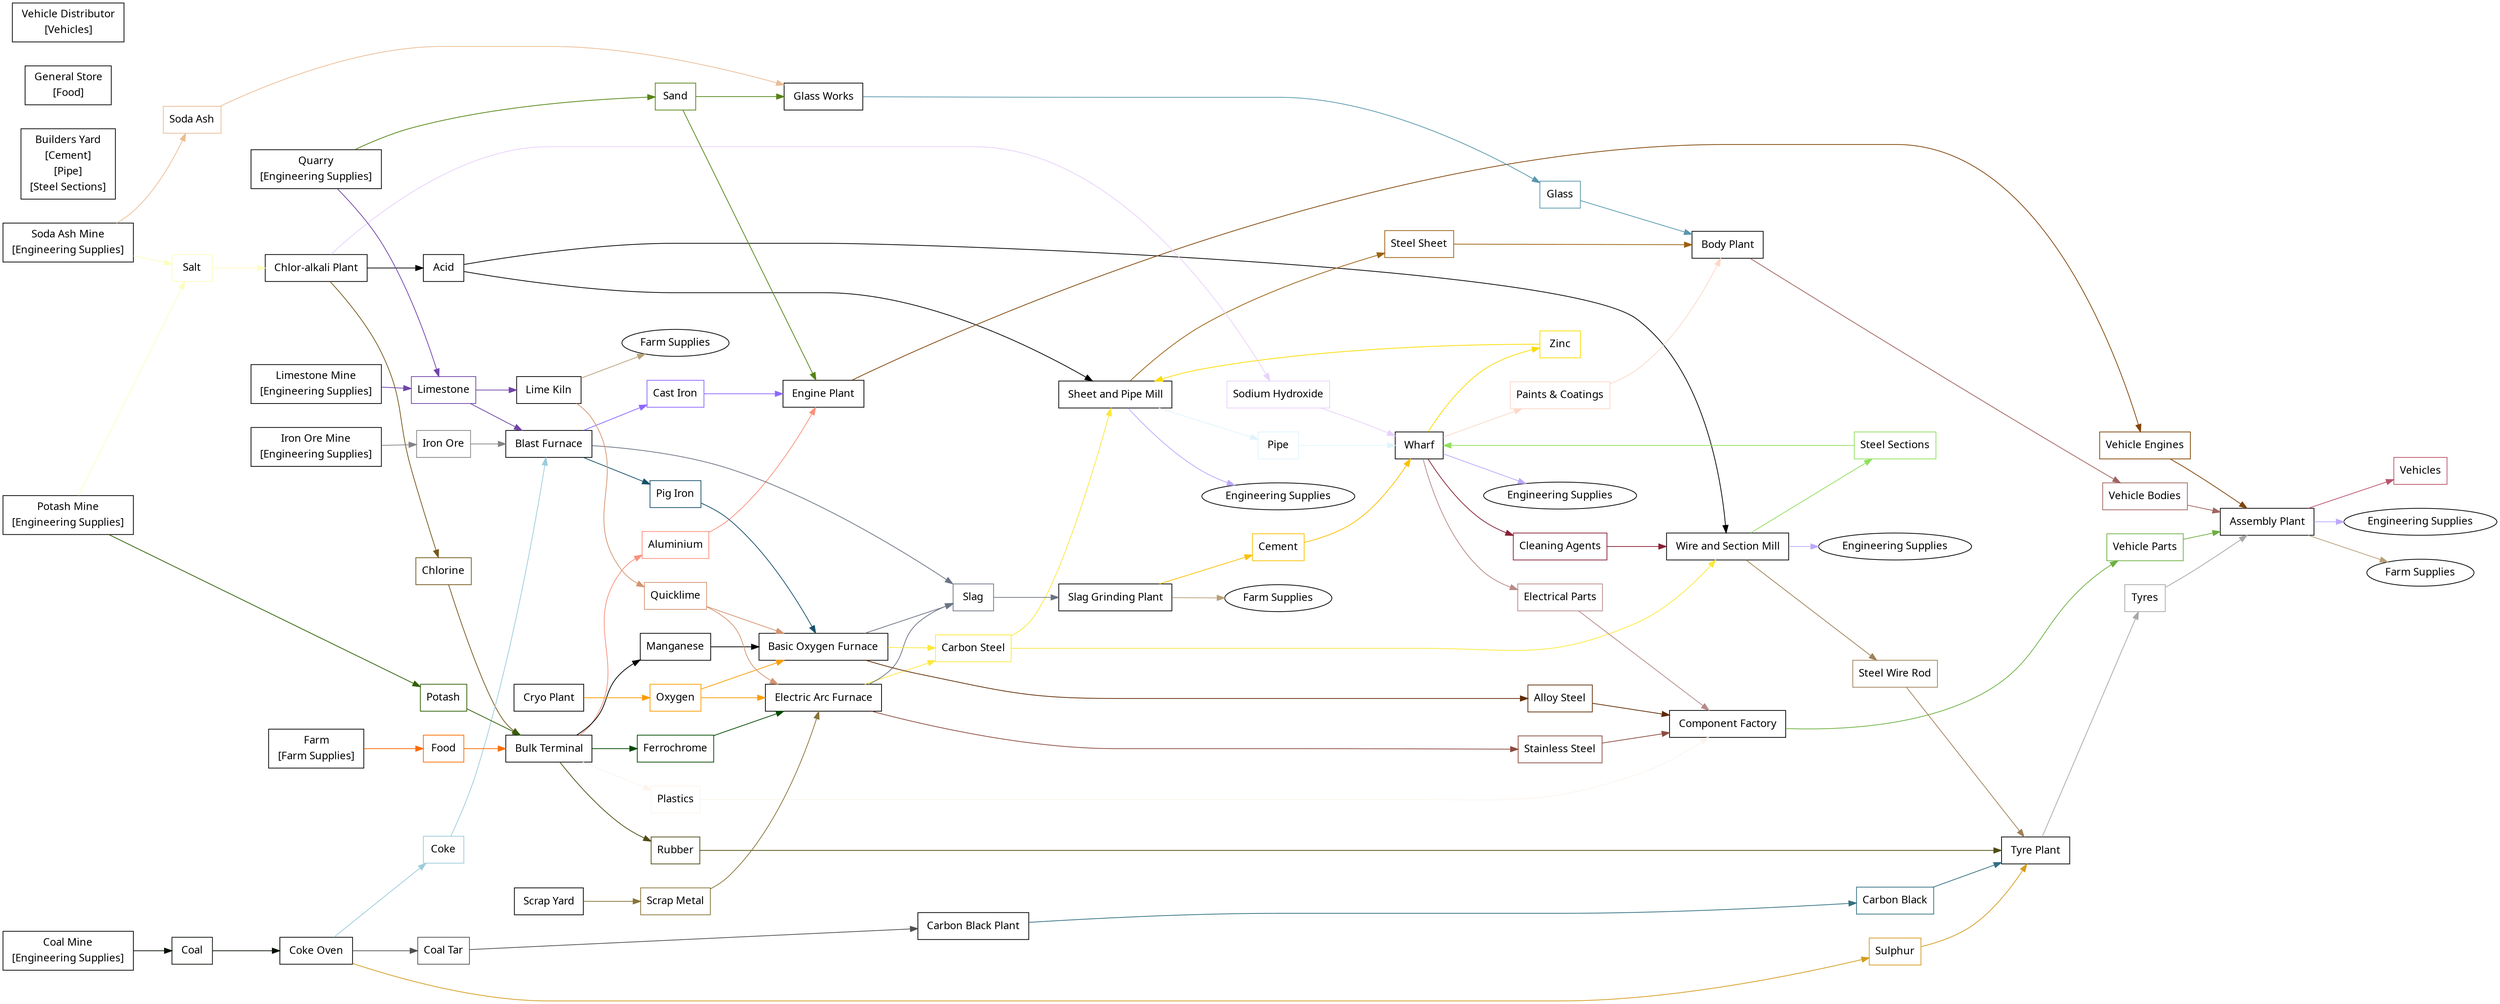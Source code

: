 digraph steeltown {
	graph [fname="docs/html/steeltown.dot",
		fontname="sans-serif",
		nodesep=0.44,
		rankdir=LR,
		ranksep=0.55,
		stylesheet="static/css/cargoflow_styles.css",
		tooltip=Steeltown
	];
	C_acid	[color="#e000",
		fontname="sans-serif",
		href="cargos.html#acid",
		id=acid,
		label=Acid,
		shape=rectangle,
		target=_top];
	I_sheet_and_pipe_mill	[fontname="sans-serif",
		href="industries.html#sheet_and_pipe_mill",
		id=sheet_and_pipe_mill,
		label=<
            <table border="0" cellborder="0">
                <tr><td>Sheet and Pipe Mill</td></tr>
                
                    
                    
                    
                
                    
                    
                    
                
                    
                    
                    
                
            </table>
        >,
		shape=box,
		target=_top,
		tooltip="Sheet and Pipe Mill"];
	C_acid -> I_sheet_and_pipe_mill	[color="#e000",
		tooltip="Acid -> Sheet and Pipe Mill",
		weight=3];
	I_wire_and_section_mill	[fontname="sans-serif",
		href="industries.html#wire_and_section_mill",
		id=wire_and_section_mill,
		label=<
            <table border="0" cellborder="0">
                <tr><td>Wire and Section Mill</td></tr>
                
                    
                    
                    
                
                    
                    
                    
                
                    
                    
                    
                
            </table>
        >,
		shape=box,
		target=_top,
		tooltip="Wire and Section Mill"];
	C_acid -> I_wire_and_section_mill	[color="#e000",
		tooltip="Acid -> Wire and Section Mill",
		weight=3];
	C_alloy_steel	[color="#602c4",
		fontname="sans-serif",
		href="cargos.html#alloy_steel",
		id=alloy_steel,
		label="Alloy Steel",
		shape=rectangle,
		target=_top];
	I_component_factory	[fontname="sans-serif",
		href="industries.html#component_factory",
		id=component_factory,
		label=<
            <table border="0" cellborder="0">
                <tr><td>Component Factory</td></tr>
                
                    
                    
                    
                
                    
                    
                    
                
                    
                    
                    
                
                    
                    
                    
                
            </table>
        >,
		shape=box,
		target=_top,
		tooltip="Component Factory"];
	C_alloy_steel -> I_component_factory	[color="#602c4",
		tooltip="Alloy Steel -> Component Factory",
		weight=4];
	C_aluminium	[color="#fc907c",
		fontname="sans-serif",
		href="cargos.html#aluminium",
		id=aluminium,
		label=Aluminium,
		shape=rectangle,
		target=_top];
	I_engine_plant	[fontname="sans-serif",
		href="industries.html#engine_plant",
		id=engine_plant,
		label=<
            <table border="0" cellborder="0">
                <tr><td>Engine Plant</td></tr>
                
                    
                    
                    
                
                    
                    
                    
                
                    
                    
                    
                
            </table>
        >,
		shape=box,
		target=_top,
		tooltip="Engine Plant"];
	C_aluminium -> I_engine_plant	[color="#fc907c",
		tooltip="Aluminium -> Engine Plant",
		weight=3];
	C_carbon_black	[color="#347084",
		fontname="sans-serif",
		href="cargos.html#carbon_black",
		id=carbon_black,
		label="Carbon Black",
		shape=rectangle,
		target=_top];
	I_tyre_plant	[fontname="sans-serif",
		href="industries.html#tyre_plant",
		id=tyre_plant,
		label=<
            <table border="0" cellborder="0">
                <tr><td>Tyre Plant</td></tr>
                
                    
                    
                    
                
                    
                    
                    
                
                    
                    
                    
                
                    
                    
                    
                
            </table>
        >,
		shape=box,
		target=_top,
		tooltip="Tyre Plant"];
	C_carbon_black -> I_tyre_plant	[color="#347084",
		tooltip="Carbon Black -> Tyre Plant",
		weight=4];
	C_carbon_steel	[color="#fce83c",
		fontname="sans-serif",
		href="cargos.html#carbon_steel",
		id=carbon_steel,
		label="Carbon Steel",
		shape=rectangle,
		target=_top];
	C_carbon_steel -> I_sheet_and_pipe_mill	[color="#fce83c",
		tooltip="Carbon Steel -> Sheet and Pipe Mill",
		weight=3];
	C_carbon_steel -> I_wire_and_section_mill	[color="#fce83c",
		tooltip="Carbon Steel -> Wire and Section Mill",
		weight=3];
	C_cast_iron	[color="#8c68fc",
		fontname="sans-serif",
		href="cargos.html#cast_iron",
		id=cast_iron,
		label="Cast Iron",
		shape=rectangle,
		target=_top];
	C_cast_iron -> I_engine_plant	[color="#8c68fc",
		tooltip="Cast Iron -> Engine Plant",
		weight=3];
	C_cement	[color="#fcc00",
		fontname="sans-serif",
		href="cargos.html#cement",
		id=cement,
		label=Cement,
		shape=rectangle,
		target=_top];
	I_wharf	[fontname="sans-serif",
		href="industries.html#wharf",
		id=wharf,
		label=<
            <table border="0" cellborder="0">
                <tr><td>Wharf</td></tr>
                
                    
                    
                    
                
                    
                    
                    
                
                    
                    
                    
                
                    
                    
                    
                
            </table>
        >,
		shape=box,
		target=_top,
		tooltip=Wharf];
	C_cement -> I_wharf	[color="#fcc00",
		tooltip="Cement -> Wharf",
		weight=4];
	C_chlorine	[color="#74581c",
		fontname="sans-serif",
		href="cargos.html#chlorine",
		id=chlorine,
		label=Chlorine,
		shape=rectangle,
		target=_top];
	I_bulk_terminal	[fontname="sans-serif",
		href="industries.html#bulk_terminal",
		id=bulk_terminal,
		label=<
            <table border="0" cellborder="0">
                <tr><td>Bulk Terminal</td></tr>
                
                    
                    
                    
                
                    
                    
                    
                
                    
                    
                    
                
            </table>
        >,
		shape=box,
		target=_top,
		tooltip="Bulk Terminal"];
	C_chlorine -> I_bulk_terminal	[color="#74581c",
		tooltip="Chlorine -> Bulk Terminal",
		weight=3];
	C_cleaning_agents	[color="#882034",
		fontname="sans-serif",
		href="cargos.html#cleaning_agents",
		id=cleaning_agents,
		label="Cleaning Agents",
		shape=rectangle,
		target=_top];
	C_cleaning_agents -> I_wire_and_section_mill	[color="#882034",
		tooltip="Cleaning Agents -> Wire and Section Mill",
		weight=3];
	C_coal	[color="#060d4",
		fontname="sans-serif",
		href="cargos.html#coal",
		id=coal,
		label=Coal,
		shape=rectangle,
		target=_top];
	I_coke_oven	[fontname="sans-serif",
		href="industries.html#coke_oven",
		id=coke_oven,
		label=<
            <table border="0" cellborder="0">
                <tr><td>Coke Oven</td></tr>
                
                    
                    
                    
                
            </table>
        >,
		shape=box,
		target=_top,
		tooltip="Coke Oven"];
	C_coal -> I_coke_oven	[color="#060d4",
		tooltip="Coal -> Coke Oven",
		weight=1];
	C_coal_tar	[color="#505050",
		fontname="sans-serif",
		href="cargos.html#coal_tar",
		id=coal_tar,
		label="Coal Tar",
		shape=rectangle,
		target=_top];
	I_carbon_black_plant	[fontname="sans-serif",
		href="industries.html#carbon_black_plant",
		id=carbon_black_plant,
		label=<
            <table border="0" cellborder="0">
                <tr><td>Carbon Black Plant</td></tr>
                
                    
                    
                    
                
            </table>
        >,
		shape=box,
		target=_top,
		tooltip="Carbon Black Plant"];
	C_coal_tar -> I_carbon_black_plant	[color="#505050",
		tooltip="Coal Tar -> Carbon Black Plant",
		weight=1];
	C_coke	[color="#9cccdc",
		fontname="sans-serif",
		href="cargos.html#coke",
		id=coke,
		label=Coke,
		shape=rectangle,
		target=_top];
	I_blast_furnace	[fontname="sans-serif",
		href="industries.html#blast_furnace",
		id=blast_furnace,
		label=<
            <table border="0" cellborder="0">
                <tr><td>Blast Furnace</td></tr>
                
                    
                    
                    
                
                    
                    
                    
                
                    
                    
                    
                
            </table>
        >,
		shape=box,
		target=_top,
		tooltip="Blast Furnace"];
	C_coke -> I_blast_furnace	[color="#9cccdc",
		tooltip="Coke -> Blast Furnace",
		weight=3];
	C_electrical_parts	[color="#b88888",
		fontname="sans-serif",
		href="cargos.html#electrical_parts",
		id=electrical_parts,
		label="Electrical Parts",
		shape=rectangle,
		target=_top];
	C_electrical_parts -> I_component_factory	[color="#b88888",
		tooltip="Electrical Parts -> Component Factory",
		weight=4];
	C_ferrochrome	[color="#034a0",
		fontname="sans-serif",
		href="cargos.html#ferrochrome",
		id=ferrochrome,
		label=Ferrochrome,
		shape=rectangle,
		target=_top];
	I_electric_arc_furnace	[fontname="sans-serif",
		href="industries.html#electric_arc_furnace",
		id=electric_arc_furnace,
		label=<
            <table border="0" cellborder="0">
                <tr><td>Electric Arc Furnace</td></tr>
                
                    
                    
                    
                
                    
                    
                    
                
                    
                    
                    
                
                    
                    
                    
                
            </table>
        >,
		shape=box,
		target=_top,
		tooltip="Electric Arc Furnace"];
	C_ferrochrome -> I_electric_arc_furnace	[color="#034a0",
		tooltip="Ferrochrome -> Electric Arc Furnace",
		weight=4];
	C_food	[color="#fc6c0",
		fontname="sans-serif",
		href="cargos.html#food",
		id=food,
		label=Food,
		shape=rectangle,
		target=_top];
	C_food -> I_bulk_terminal	[color="#fc6c0",
		tooltip="Food -> Bulk Terminal",
		weight=3];
	C_glass	[color="#5898ac",
		fontname="sans-serif",
		href="cargos.html#glass",
		id=glass,
		label=Glass,
		shape=rectangle,
		target=_top];
	I_body_plant	[fontname="sans-serif",
		href="industries.html#body_plant",
		id=body_plant,
		label=<
            <table border="0" cellborder="0">
                <tr><td>Body Plant</td></tr>
                
                    
                    
                    
                
                    
                    
                    
                
                    
                    
                    
                
            </table>
        >,
		shape=box,
		target=_top,
		tooltip="Body Plant"];
	C_glass -> I_body_plant	[color="#5898ac",
		tooltip="Glass -> Body Plant",
		weight=3];
	C_iron_ore	[color="#848484",
		fontname="sans-serif",
		href="cargos.html#iron_ore",
		id=iron_ore,
		label="Iron Ore",
		shape=rectangle,
		target=_top];
	C_iron_ore -> I_blast_furnace	[color="#848484",
		tooltip="Iron Ore -> Blast Furnace",
		weight=3];
	C_limestone	[color="#7044a8",
		fontname="sans-serif",
		href="cargos.html#limestone",
		id=limestone,
		label=Limestone,
		shape=rectangle,
		target=_top];
	C_limestone -> I_blast_furnace	[color="#7044a8",
		tooltip="Limestone -> Blast Furnace",
		weight=3];
	I_lime_kiln	[fontname="sans-serif",
		href="industries.html#lime_kiln",
		id=lime_kiln,
		label=<
            <table border="0" cellborder="0">
                <tr><td>Lime Kiln</td></tr>
                
                    
                    
                    
                
            </table>
        >,
		shape=box,
		target=_top,
		tooltip="Lime Kiln"];
	C_limestone -> I_lime_kiln	[color="#7044a8",
		tooltip="Limestone -> Lime Kiln",
		weight=1];
	C_manganese	[color="#a000",
		fontname="sans-serif",
		href="cargos.html#manganese",
		id=manganese,
		label=Manganese,
		shape=rectangle,
		target=_top];
	I_basic_oxygen_furnace	[fontname="sans-serif",
		href="industries.html#basic_oxygen_furnace",
		id=basic_oxygen_furnace,
		label=<
            <table border="0" cellborder="0">
                <tr><td>Basic Oxygen Furnace</td></tr>
                
                    
                    
                    
                
                    
                    
                    
                
                    
                    
                    
                
                    
                    
                    
                
            </table>
        >,
		shape=box,
		target=_top,
		tooltip="Basic Oxygen Furnace"];
	C_manganese -> I_basic_oxygen_furnace	[color="#a000",
		tooltip="Manganese -> Basic Oxygen Furnace",
		weight=4];
	C_oxygen	[color="#fc9c0",
		fontname="sans-serif",
		href="cargos.html#oxygen",
		id=oxygen,
		label=Oxygen,
		shape=rectangle,
		target=_top];
	C_oxygen -> I_basic_oxygen_furnace	[color="#fc9c0",
		tooltip="Oxygen -> Basic Oxygen Furnace",
		weight=4];
	C_oxygen -> I_electric_arc_furnace	[color="#fc9c0",
		tooltip="Oxygen -> Electric Arc Furnace",
		weight=4];
	C_paints_and_coatings	[color="#fcd8c8",
		fontname="sans-serif",
		href="cargos.html#paints_and_coatings",
		id=paints_and_coatings,
		label="Paints &amp; Coatings",
		shape=rectangle,
		target=_top];
	C_paints_and_coatings -> I_body_plant	[color="#fcd8c8",
		tooltip="Paints &amp; Coatings -> Body Plant",
		weight=3];
	C_pig_iron	[color="#18506c",
		fontname="sans-serif",
		href="cargos.html#pig_iron",
		id=pig_iron,
		label="Pig Iron",
		shape=rectangle,
		target=_top];
	C_pig_iron -> I_basic_oxygen_furnace	[color="#18506c",
		tooltip="Pig Iron -> Basic Oxygen Furnace",
		weight=4];
	C_pipe	[color="#e0f4fc",
		fontname="sans-serif",
		href="cargos.html#pipe",
		id=pipe,
		label=Pipe,
		shape=rectangle,
		target=_top];
	C_pipe -> I_wharf	[color="#e0f4fc",
		tooltip="Pipe -> Wharf",
		weight=4];
	C_plastics	[color="#fcf4ec",
		fontname="sans-serif",
		href="cargos.html#plastics",
		id=plastics,
		label=Plastics,
		shape=rectangle,
		target=_top];
	C_plastics -> I_component_factory	[color="#fcf4ec",
		tooltip="Plastics -> Component Factory",
		weight=4];
	C_potash	[color="#30604",
		fontname="sans-serif",
		href="cargos.html#potash",
		id=potash,
		label=Potash,
		shape=rectangle,
		target=_top];
	C_potash -> I_bulk_terminal	[color="#30604",
		tooltip="Potash -> Bulk Terminal",
		weight=3];
	C_quicklime	[color="#d49470",
		fontname="sans-serif",
		href="cargos.html#quicklime",
		id=quicklime,
		label=Quicklime,
		shape=rectangle,
		target=_top];
	C_quicklime -> I_basic_oxygen_furnace	[color="#d49470",
		tooltip="Quicklime -> Basic Oxygen Furnace",
		weight=4];
	C_quicklime -> I_electric_arc_furnace	[color="#d49470",
		tooltip="Quicklime -> Electric Arc Furnace",
		weight=4];
	C_rubber	[color="#504c14",
		fontname="sans-serif",
		href="cargos.html#rubber",
		id=rubber,
		label=Rubber,
		shape=rectangle,
		target=_top];
	C_rubber -> I_tyre_plant	[color="#504c14",
		tooltip="Rubber -> Tyre Plant",
		weight=4];
	C_salt	[color="#fcfcc0",
		fontname="sans-serif",
		href="cargos.html#salt",
		id=salt,
		label=Salt,
		shape=rectangle,
		target=_top];
	I_chlor_alkali_plant	[fontname="sans-serif",
		href="industries.html#chlor_alkali_plant",
		id=chlor_alkali_plant,
		label=<
            <table border="0" cellborder="0">
                <tr><td>Chlor-alkali Plant</td></tr>
                
                    
                    
                    
                
            </table>
        >,
		shape=box,
		target=_top,
		tooltip="Chlor-alkali Plant"];
	C_salt -> I_chlor_alkali_plant	[color="#fcfcc0",
		tooltip="Salt -> Chlor-alkali Plant",
		weight=1];
	C_sand	[color="#548414",
		fontname="sans-serif",
		href="cargos.html#sand",
		id=sand,
		label=Sand,
		shape=rectangle,
		target=_top];
	C_sand -> I_engine_plant	[color="#548414",
		tooltip="Sand -> Engine Plant",
		weight=3];
	I_glass_works	[fontname="sans-serif",
		href="industries.html#glass_works",
		id=glass_works,
		label=<
            <table border="0" cellborder="0">
                <tr><td>Glass Works</td></tr>
                
                    
                    
                    
                
                    
                    
                    
                
            </table>
        >,
		shape=box,
		target=_top,
		tooltip="Glass Works"];
	C_sand -> I_glass_works	[color="#548414",
		tooltip="Sand -> Glass Works",
		weight=2];
	C_scrap_metal	[color="#887438",
		fontname="sans-serif",
		href="cargos.html#scrap_metal",
		id=scrap_metal,
		label="Scrap Metal",
		shape=rectangle,
		target=_top];
	C_scrap_metal -> I_electric_arc_furnace	[color="#887438",
		tooltip="Scrap Metal -> Electric Arc Furnace",
		weight=4];
	C_slag	[color="#6c7484",
		fontname="sans-serif",
		href="cargos.html#slag",
		id=slag,
		label=Slag,
		shape=rectangle,
		target=_top];
	I_slag_grinding_plant	[fontname="sans-serif",
		href="industries.html#slag_grinding_plant",
		id=slag_grinding_plant,
		label=<
            <table border="0" cellborder="0">
                <tr><td>Slag Grinding Plant</td></tr>
                
                    
                    
                    
                
            </table>
        >,
		shape=box,
		target=_top,
		tooltip="Slag Grinding Plant"];
	C_slag -> I_slag_grinding_plant	[color="#6c7484",
		tooltip="Slag -> Slag Grinding Plant",
		weight=1];
	C_soda_ash	[color="#ecbc94",
		fontname="sans-serif",
		href="cargos.html#soda_ash",
		id=soda_ash,
		label="Soda Ash",
		shape=rectangle,
		target=_top];
	C_soda_ash -> I_glass_works	[color="#ecbc94",
		tooltip="Soda Ash -> Glass Works",
		weight=2];
	C_lye	[color="#e8d0fc",
		fontname="sans-serif",
		href="cargos.html#lye",
		id=lye,
		label="Sodium Hydroxide",
		shape=rectangle,
		target=_top];
	C_lye -> I_wharf	[color="#e8d0fc",
		tooltip="Sodium Hydroxide -> Wharf",
		weight=4];
	C_stainless_steel	[color="#8c4c40",
		fontname="sans-serif",
		href="cargos.html#stainless_steel",
		id=stainless_steel,
		label="Stainless Steel",
		shape=rectangle,
		target=_top];
	C_stainless_steel -> I_component_factory	[color="#8c4c40",
		tooltip="Stainless Steel -> Component Factory",
		weight=4];
	C_steel_sections	[color="#90e05c",
		fontname="sans-serif",
		href="cargos.html#steel_sections",
		id=steel_sections,
		label="Steel Sections",
		shape=rectangle,
		target=_top];
	C_steel_sections -> I_wharf	[color="#90e05c",
		tooltip="Steel Sections -> Wharf",
		weight=4];
	C_steel_sheet	[color="#9c6010",
		fontname="sans-serif",
		href="cargos.html#steel_sheet",
		id=steel_sheet,
		label="Steel Sheet",
		shape=rectangle,
		target=_top];
	C_steel_sheet -> I_body_plant	[color="#9c6010",
		tooltip="Steel Sheet -> Body Plant",
		weight=3];
	C_steel_wire_rod	[color="#a08058",
		fontname="sans-serif",
		href="cargos.html#steel_wire_rod",
		id=steel_wire_rod,
		label="Steel Wire Rod",
		shape=rectangle,
		target=_top];
	C_steel_wire_rod -> I_tyre_plant	[color="#a08058",
		tooltip="Steel Wire Rod -> Tyre Plant",
		weight=4];
	C_sulphur	[color="#d49c20",
		fontname="sans-serif",
		href="cargos.html#sulphur",
		id=sulphur,
		label=Sulphur,
		shape=rectangle,
		target=_top];
	C_sulphur -> I_tyre_plant	[color="#d49c20",
		tooltip="Sulphur -> Tyre Plant",
		weight=4];
	C_tyres	[color="#a8a8a8",
		fontname="sans-serif",
		href="cargos.html#tyres",
		id=tyres,
		label=Tyres,
		shape=rectangle,
		target=_top];
	I_assembly_plant	[fontname="sans-serif",
		href="industries.html#assembly_plant",
		id=assembly_plant,
		label=<
            <table border="0" cellborder="0">
                <tr><td>Assembly Plant</td></tr>
                
                    
                    
                    
                
                    
                    
                    
                
                    
                    
                    
                
                    
                    
                    
                
            </table>
        >,
		shape=box,
		target=_top,
		tooltip="Assembly Plant"];
	C_tyres -> I_assembly_plant	[color="#a8a8a8",
		tooltip="Tyres -> Assembly Plant",
		weight=4];
	C_vehicle_bodies	[color="#a06460",
		fontname="sans-serif",
		href="cargos.html#vehicle_bodies",
		id=vehicle_bodies,
		label="Vehicle Bodies",
		shape=rectangle,
		target=_top];
	C_vehicle_bodies -> I_assembly_plant	[color="#a06460",
		tooltip="Vehicle Bodies -> Assembly Plant",
		weight=4];
	C_vehicle_engines	[color="#80448",
		fontname="sans-serif",
		href="cargos.html#vehicle_engines",
		id=vehicle_engines,
		label="Vehicle Engines",
		shape=rectangle,
		target=_top];
	C_vehicle_engines -> I_assembly_plant	[color="#80448",
		tooltip="Vehicle Engines -> Assembly Plant",
		weight=4];
	C_vehicle_parts	[color="#6cb040",
		fontname="sans-serif",
		href="cargos.html#vehicle_parts",
		id=vehicle_parts,
		label="Vehicle Parts",
		shape=rectangle,
		target=_top];
	C_vehicle_parts -> I_assembly_plant	[color="#6cb040",
		tooltip="Vehicle Parts -> Assembly Plant",
		weight=4];
	C_vehicles	[color="#bc546c",
		fontname="sans-serif",
		href="cargos.html#vehicles",
		id=vehicles,
		label=Vehicles,
		shape=rectangle,
		target=_top];
	C_zinc	[color="#fcdc0",
		fontname="sans-serif",
		href="cargos.html#zinc",
		id=zinc,
		label=Zinc,
		shape=rectangle,
		target=_top];
	C_zinc -> I_sheet_and_pipe_mill	[color="#fcdc0",
		tooltip="Zinc -> Sheet and Pipe Mill",
		weight=3];
	I_assembly_plant -> C_vehicles	[color="#bc546c",
		tooltip="Assembly Plant -> Vehicles",
		weight=3];
	C_engineering_supplies_assembly_plant	[fontname="sans-serif",
		href="cargos.html#engineering_supplies",
		id=engineering_supplies,
		label="Engineering Supplies",
		shape=ellipse,
		target=_top];
	I_assembly_plant -> C_engineering_supplies_assembly_plant	[color="#bca8fc",
		tooltip="Assembly Plant -> Engineering Supplies",
		weight=3];
	C_farm_supplies_assembly_plant	[fontname="sans-serif",
		href="cargos.html#farm_supplies",
		id=farm_supplies,
		label="Farm Supplies",
		shape=ellipse,
		target=_top];
	I_assembly_plant -> C_farm_supplies_assembly_plant	[color="#b8a078",
		tooltip="Assembly Plant -> Farm Supplies",
		weight=3];
	I_basic_oxygen_furnace -> C_alloy_steel	[color="#602c4",
		tooltip="Basic Oxygen Furnace -> Alloy Steel",
		weight=3];
	I_basic_oxygen_furnace -> C_carbon_steel	[color="#fce83c",
		tooltip="Basic Oxygen Furnace -> Carbon Steel",
		weight=3];
	I_basic_oxygen_furnace -> C_slag	[color="#6c7484",
		tooltip="Basic Oxygen Furnace -> Slag",
		weight=3];
	I_blast_furnace -> C_cast_iron	[color="#8c68fc",
		tooltip="Blast Furnace -> Cast Iron",
		weight=3];
	I_blast_furnace -> C_pig_iron	[color="#18506c",
		tooltip="Blast Furnace -> Pig Iron",
		weight=3];
	I_blast_furnace -> C_slag	[color="#6c7484",
		tooltip="Blast Furnace -> Slag",
		weight=3];
	I_body_plant -> C_vehicle_bodies	[color="#a06460",
		tooltip="Body Plant -> Vehicle Bodies",
		weight=1];
	I_builders_yard	[fontname="sans-serif",
		href="industries.html#builders_yard",
		id=builders_yard,
		label=<
            <table border="0" cellborder="0">
                <tr><td>Builders Yard</td></tr>
                
                    
                    
                    
                        <tr><td>[Cement]</td></tr>
                    
                
                    
                    
                    
                        <tr><td>[Pipe]</td></tr>
                    
                
                    
                    
                    
                        <tr><td>[Steel Sections]</td></tr>
                    
                
            </table>
        >,
		shape=box,
		target=_top,
		tooltip="Builders Yard"];
	I_bulk_terminal -> C_aluminium	[color="#fc907c",
		tooltip="Bulk Terminal -> Aluminium",
		weight=5];
	I_bulk_terminal -> C_ferrochrome	[color="#034a0",
		tooltip="Bulk Terminal -> Ferrochrome",
		weight=5];
	I_bulk_terminal -> C_manganese	[color="#a000",
		tooltip="Bulk Terminal -> Manganese",
		weight=5];
	I_bulk_terminal -> C_plastics	[color="#fcf4ec",
		tooltip="Bulk Terminal -> Plastics",
		weight=5];
	I_bulk_terminal -> C_rubber	[color="#504c14",
		tooltip="Bulk Terminal -> Rubber",
		weight=5];
	I_carbon_black_plant -> C_carbon_black	[color="#347084",
		tooltip="Carbon Black Plant -> Carbon Black",
		weight=1];
	I_chlor_alkali_plant -> C_acid	[color="#e000",
		tooltip="Chlor-alkali Plant -> Acid",
		weight=3];
	I_chlor_alkali_plant -> C_chlorine	[color="#74581c",
		tooltip="Chlor-alkali Plant -> Chlorine",
		weight=3];
	I_chlor_alkali_plant -> C_lye	[color="#e8d0fc",
		tooltip="Chlor-alkali Plant -> Sodium Hydroxide",
		weight=3];
	I_coal_mine	[fontname="sans-serif",
		href="industries.html#coal_mine",
		id=coal_mine,
		label=<
            <table border="0" cellborder="0">
                <tr><td>Coal Mine</td></tr>
                
                    
                        <tr><td>[Engineering Supplies]</td></tr>
                    
                    
                    
                
            </table>
        >,
		shape=box,
		target=_top,
		tooltip="Coal Mine"];
	I_coal_mine -> C_coal	[color="#060d4",
		tooltip="Coal Mine -> Coal",
		weight=1];
	I_coke_oven -> C_coal_tar	[color="#505050",
		tooltip="Coke Oven -> Coal Tar",
		weight=3];
	I_coke_oven -> C_coke	[color="#9cccdc",
		tooltip="Coke Oven -> Coke",
		weight=3];
	I_coke_oven -> C_sulphur	[color="#d49c20",
		tooltip="Coke Oven -> Sulphur",
		weight=3];
	I_component_factory -> C_vehicle_parts	[color="#6cb040",
		tooltip="Component Factory -> Vehicle Parts",
		weight=1];
	I_cryo_plant	[fontname="sans-serif",
		href="industries.html#cryo_plant",
		id=cryo_plant,
		label=<
            <table border="0" cellborder="0">
                <tr><td>Cryo Plant</td></tr>
                
            </table>
        >,
		shape=box,
		target=_top,
		tooltip="Cryo Plant"];
	I_cryo_plant -> C_oxygen	[color="#fc9c0",
		tooltip="Cryo Plant -> Oxygen",
		weight=1];
	I_electric_arc_furnace -> C_carbon_steel	[color="#fce83c",
		tooltip="Electric Arc Furnace -> Carbon Steel",
		weight=3];
	I_electric_arc_furnace -> C_slag	[color="#6c7484",
		tooltip="Electric Arc Furnace -> Slag",
		weight=3];
	I_electric_arc_furnace -> C_stainless_steel	[color="#8c4c40",
		tooltip="Electric Arc Furnace -> Stainless Steel",
		weight=3];
	I_engine_plant -> C_vehicle_engines	[color="#80448",
		tooltip="Engine Plant -> Vehicle Engines",
		weight=1];
	I_farm	[fontname="sans-serif",
		href="industries.html#farm",
		id=farm,
		label=<
            <table border="0" cellborder="0">
                <tr><td>Farm</td></tr>
                
                    
                        <tr><td>[Farm Supplies]</td></tr>
                    
                    
                    
                
            </table>
        >,
		shape=box,
		target=_top,
		tooltip=Farm];
	I_farm -> C_food	[color="#fc6c0",
		tooltip="Farm -> Food",
		weight=1];
	I_general_store	[fontname="sans-serif",
		href="industries.html#general_store",
		id=general_store,
		label=<
            <table border="0" cellborder="0">
                <tr><td>General Store</td></tr>
                
                    
                    
                    
                        <tr><td>[Food]</td></tr>
                    
                
            </table>
        >,
		shape=box,
		target=_top,
		tooltip="General Store"];
	I_glass_works -> C_glass	[color="#5898ac",
		tooltip="Glass Works -> Glass",
		weight=1];
	I_iron_ore_mine	[fontname="sans-serif",
		href="industries.html#iron_ore_mine",
		id=iron_ore_mine,
		label=<
            <table border="0" cellborder="0">
                <tr><td>Iron Ore Mine</td></tr>
                
                    
                        <tr><td>[Engineering Supplies]</td></tr>
                    
                    
                    
                
            </table>
        >,
		shape=box,
		target=_top,
		tooltip="Iron Ore Mine"];
	I_iron_ore_mine -> C_iron_ore	[color="#848484",
		tooltip="Iron Ore Mine -> Iron Ore",
		weight=1];
	I_lime_kiln -> C_quicklime	[color="#d49470",
		tooltip="Lime Kiln -> Quicklime",
		weight=2];
	C_farm_supplies_lime_kiln	[fontname="sans-serif",
		href="cargos.html#farm_supplies",
		id=farm_supplies,
		label="Farm Supplies",
		shape=ellipse,
		target=_top];
	I_lime_kiln -> C_farm_supplies_lime_kiln	[color="#b8a078",
		tooltip="Lime Kiln -> Farm Supplies",
		weight=2];
	I_limestone_mine	[fontname="sans-serif",
		href="industries.html#limestone_mine",
		id=limestone_mine,
		label=<
            <table border="0" cellborder="0">
                <tr><td>Limestone Mine</td></tr>
                
                    
                        <tr><td>[Engineering Supplies]</td></tr>
                    
                    
                    
                
            </table>
        >,
		shape=box,
		target=_top,
		tooltip="Limestone Mine"];
	I_limestone_mine -> C_limestone	[color="#7044a8",
		tooltip="Limestone Mine -> Limestone",
		weight=1];
	I_potash_mine	[fontname="sans-serif",
		href="industries.html#potash_mine",
		id=potash_mine,
		label=<
            <table border="0" cellborder="0">
                <tr><td>Potash Mine</td></tr>
                
                    
                        <tr><td>[Engineering Supplies]</td></tr>
                    
                    
                    
                
            </table>
        >,
		shape=box,
		target=_top,
		tooltip="Potash Mine"];
	I_potash_mine -> C_potash	[color="#30604",
		tooltip="Potash Mine -> Potash",
		weight=2];
	I_potash_mine -> C_salt	[color="#fcfcc0",
		tooltip="Potash Mine -> Salt",
		weight=2];
	I_quarry	[fontname="sans-serif",
		href="industries.html#quarry",
		id=quarry,
		label=<
            <table border="0" cellborder="0">
                <tr><td>Quarry</td></tr>
                
                    
                        <tr><td>[Engineering Supplies]</td></tr>
                    
                    
                    
                
            </table>
        >,
		shape=box,
		target=_top,
		tooltip=Quarry];
	I_quarry -> C_limestone	[color="#7044a8",
		tooltip="Quarry -> Limestone",
		weight=2];
	I_quarry -> C_sand	[color="#548414",
		tooltip="Quarry -> Sand",
		weight=2];
	I_junk_yard	[fontname="sans-serif",
		href="industries.html#junk_yard",
		id=junk_yard,
		label=<
            <table border="0" cellborder="0">
                <tr><td>Scrap Yard</td></tr>
                
            </table>
        >,
		shape=box,
		target=_top,
		tooltip="Scrap Yard"];
	I_junk_yard -> C_scrap_metal	[color="#887438",
		tooltip="Scrap Yard -> Scrap Metal",
		weight=1];
	I_sheet_and_pipe_mill -> C_pipe	[color="#e0f4fc",
		tooltip="Sheet and Pipe Mill -> Pipe",
		weight=3];
	I_sheet_and_pipe_mill -> C_steel_sheet	[color="#9c6010",
		tooltip="Sheet and Pipe Mill -> Steel Sheet",
		weight=3];
	C_engineering_supplies_sheet_and_pipe_mill	[fontname="sans-serif",
		href="cargos.html#engineering_supplies",
		id=engineering_supplies,
		label="Engineering Supplies",
		shape=ellipse,
		target=_top];
	I_sheet_and_pipe_mill -> C_engineering_supplies_sheet_and_pipe_mill	[color="#bca8fc",
		tooltip="Sheet and Pipe Mill -> Engineering Supplies",
		weight=3];
	I_slag_grinding_plant -> C_cement	[color="#fcc00",
		tooltip="Slag Grinding Plant -> Cement",
		weight=2];
	C_farm_supplies_slag_grinding_plant	[fontname="sans-serif",
		href="cargos.html#farm_supplies",
		id=farm_supplies,
		label="Farm Supplies",
		shape=ellipse,
		target=_top];
	I_slag_grinding_plant -> C_farm_supplies_slag_grinding_plant	[color="#b8a078",
		tooltip="Slag Grinding Plant -> Farm Supplies",
		weight=2];
	I_soda_ash_mine	[fontname="sans-serif",
		href="industries.html#soda_ash_mine",
		id=soda_ash_mine,
		label=<
            <table border="0" cellborder="0">
                <tr><td>Soda Ash Mine</td></tr>
                
                    
                        <tr><td>[Engineering Supplies]</td></tr>
                    
                    
                    
                
            </table>
        >,
		shape=box,
		target=_top,
		tooltip="Soda Ash Mine"];
	I_soda_ash_mine -> C_salt	[color="#fcfcc0",
		tooltip="Soda Ash Mine -> Salt",
		weight=2];
	I_soda_ash_mine -> C_soda_ash	[color="#ecbc94",
		tooltip="Soda Ash Mine -> Soda Ash",
		weight=2];
	I_tyre_plant -> C_tyres	[color="#a8a8a8",
		tooltip="Tyre Plant -> Tyres",
		weight=1];
	I_vehicle_distributor	[fontname="sans-serif",
		href="industries.html#vehicle_distributor",
		id=vehicle_distributor,
		label=<
            <table border="0" cellborder="0">
                <tr><td>Vehicle Distributor</td></tr>
                
                    
                    
                    
                        <tr><td>[Vehicles]</td></tr>
                    
                
            </table>
        >,
		shape=box,
		target=_top,
		tooltip="Vehicle Distributor"];
	I_wharf -> C_cleaning_agents	[color="#882034",
		tooltip="Wharf -> Cleaning Agents",
		weight=5];
	I_wharf -> C_electrical_parts	[color="#b88888",
		tooltip="Wharf -> Electrical Parts",
		weight=5];
	I_wharf -> C_paints_and_coatings	[color="#fcd8c8",
		tooltip="Wharf -> Paints &amp; Coatings",
		weight=5];
	I_wharf -> C_zinc	[color="#fcdc0",
		tooltip="Wharf -> Zinc",
		weight=5];
	C_engineering_supplies_wharf	[fontname="sans-serif",
		href="cargos.html#engineering_supplies",
		id=engineering_supplies,
		label="Engineering Supplies",
		shape=ellipse,
		target=_top];
	I_wharf -> C_engineering_supplies_wharf	[color="#bca8fc",
		tooltip="Wharf -> Engineering Supplies",
		weight=5];
	I_wire_and_section_mill -> C_steel_sections	[color="#90e05c",
		tooltip="Wire and Section Mill -> Steel Sections",
		weight=3];
	I_wire_and_section_mill -> C_steel_wire_rod	[color="#a08058",
		tooltip="Wire and Section Mill -> Steel Wire Rod",
		weight=3];
	C_engineering_supplies_wire_and_section_mill	[fontname="sans-serif",
		href="cargos.html#engineering_supplies",
		id=engineering_supplies,
		label="Engineering Supplies",
		shape=ellipse,
		target=_top];
	I_wire_and_section_mill -> C_engineering_supplies_wire_and_section_mill	[color="#bca8fc",
		tooltip="Wire and Section Mill -> Engineering Supplies",
		weight=3];
}
